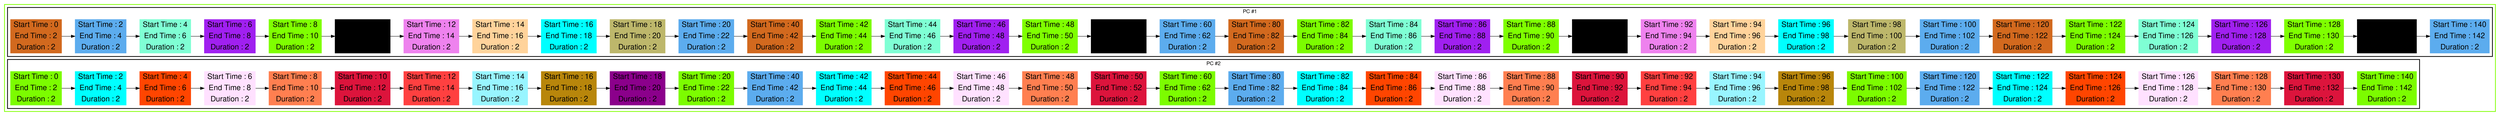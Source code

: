 digraph G {

fontname="Helvetica,Arial,sans-serif"
node [fontname="Helvetica,Arial,sans-serif"]
edge [fontname="Helvetica,Arial,sans-serif"]
graph [rankdir = "LR"];
node [fontsize = "20" shape = "ellipse"];

    subgraph cluster_Mod_0{
        color =chartreuse
        style = bold
        subgraph cluster_0{
           node [style=filled]
           color = black


            "node40" [
               label = "Start Time : 0 | End Time : 2 | Duration : 2"
               shape = "record"
               color = chocolate
            ]

            "node0" [
               label = "Start Time : 2 | End Time : 4 | Duration : 2"
               shape = "record"
               color = steelblue2
            ]

            "node12" [
               label = "Start Time : 4 | End Time : 6 | Duration : 2"
               shape = "record"
               color = aquamarine
            ]

            "node20" [
               label = "Start Time : 6 | End Time : 8 | Duration : 2"
               shape = "record"
               color = x11purple
            ]

            "node36" [
               label = "Start Time : 8 | End Time : 10 | Duration : 2"
               shape = "record"
               color = chartreuse
            ]

            "node48" [
               label = "Start Time : 10 | End Time : 12 | Duration : 2"
               shape = "record"
               color = cornflower
            ]

            "node28" [
               label = "Start Time : 12 | End Time : 14 | Duration : 2"
               shape = "record"
               color = violet
            ]

            "node32" [
               label = "Start Time : 14 | End Time : 16 | Duration : 2"
               shape = "record"
               color = burlywood1
            ]

            "node56" [
               label = "Start Time : 16 | End Time : 18 | Duration : 2"
               shape = "record"
               color = cyan
            ]

            "node60" [
               label = "Start Time : 18 | End Time : 20 | Duration : 2"
               shape = "record"
               color = darkkhaki
            ]

            "node1" [
               label = "Start Time : 20 | End Time : 22 | Duration : 2"
               shape = "record"
               color = steelblue2
            ]

            "node41" [
               label = "Start Time : 40 | End Time : 42 | Duration : 2"
               shape = "record"
               color = chocolate
            ]

            "node65" [
               label = "Start Time : 42 | End Time : 44 | Duration : 2"
               shape = "record"
               color = lawngreen
            ]

            "node13" [
               label = "Start Time : 44 | End Time : 46 | Duration : 2"
               shape = "record"
               color = aquamarine
            ]

            "node21" [
               label = "Start Time : 46 | End Time : 48 | Duration : 2"
               shape = "record"
               color = x11purple
            ]

            "node37" [
               label = "Start Time : 48 | End Time : 50 | Duration : 2"
               shape = "record"
               color = chartreuse
            ]

            "node49" [
               label = "Start Time : 50 | End Time : 52 | Duration : 2"
               shape = "record"
               color = cornflower
            ]

            "node3" [
               label = "Start Time : 60 | End Time : 62 | Duration : 2"
               shape = "record"
               color = steelblue2
            ]

            "node42" [
               label = "Start Time : 80 | End Time : 82 | Duration : 2"
               shape = "record"
               color = chocolate
            ]

            "node67" [
               label = "Start Time : 82 | End Time : 84 | Duration : 2"
               shape = "record"
               color = lawngreen
            ]

            "node14" [
               label = "Start Time : 84 | End Time : 86 | Duration : 2"
               shape = "record"
               color = aquamarine
            ]

            "node22" [
               label = "Start Time : 86 | End Time : 88 | Duration : 2"
               shape = "record"
               color = x11purple
            ]

            "node38" [
               label = "Start Time : 88 | End Time : 90 | Duration : 2"
               shape = "record"
               color = chartreuse
            ]

            "node50" [
               label = "Start Time : 90 | End Time : 92 | Duration : 2"
               shape = "record"
               color = cornflower
            ]

            "node29" [
               label = "Start Time : 92 | End Time : 94 | Duration : 2"
               shape = "record"
               color = violet
            ]

            "node33" [
               label = "Start Time : 94 | End Time : 96 | Duration : 2"
               shape = "record"
               color = burlywood1
            ]

            "node57" [
               label = "Start Time : 96 | End Time : 98 | Duration : 2"
               shape = "record"
               color = cyan
            ]

            "node61" [
               label = "Start Time : 98 | End Time : 100 | Duration : 2"
               shape = "record"
               color = darkkhaki
            ]

            "node5" [
               label = "Start Time : 100 | End Time : 102 | Duration : 2"
               shape = "record"
               color = steelblue2
            ]

            "node43" [
               label = "Start Time : 120 | End Time : 122 | Duration : 2"
               shape = "record"
               color = chocolate
            ]

            "node69" [
               label = "Start Time : 122 | End Time : 124 | Duration : 2"
               shape = "record"
               color = lawngreen
            ]

            "node15" [
               label = "Start Time : 124 | End Time : 126 | Duration : 2"
               shape = "record"
               color = aquamarine
            ]

            "node23" [
               label = "Start Time : 126 | End Time : 128 | Duration : 2"
               shape = "record"
               color = x11purple
            ]

            "node39" [
               label = "Start Time : 128 | End Time : 130 | Duration : 2"
               shape = "record"
               color = chartreuse
            ]

            "node51" [
               label = "Start Time : 130 | End Time : 132 | Duration : 2"
               shape = "record"
               color = cornflower
            ]

            "node7" [
               label = "Start Time : 140 | End Time : 142 | Duration : 2"
               shape = "record"
               color = steelblue2
            ]

            node40 -> node0 -> node12 -> node20 -> node36 -> node48 -> node28 -> node32 -> node56 -> node60 -> node1 -> node41 -> node65 -> node13 -> node21 -> node37 -> node49 -> node3 -> node42 -> node67 -> node14 -> node22 -> node38 -> node50 -> node29 -> node33 -> node57 -> node61 -> node5 -> node43 -> node69 -> node15 -> node23 -> node39 -> node51 -> node7

            label = "PC #1"

        }
        subgraph cluster_1{
           node [style=filled]
           color = black


            "node63" [
               label = "Start Time : 0 | End Time : 2 | Duration : 2"
               shape = "record"
               color = lawngreen
            ]

            "node8" [
               label = "Start Time : 2 | End Time : 4 | Duration : 2"
               shape = "record"
               color = aqua
            ]

            "node16" [
               label = "Start Time : 4 | End Time : 6 | Duration : 2"
               shape = "record"
               color = orangered1
            ]

            "node24" [
               label = "Start Time : 6 | End Time : 8 | Duration : 2"
               shape = "record"
               color = thistle1
            ]

            "node44" [
               label = "Start Time : 8 | End Time : 10 | Duration : 2"
               shape = "record"
               color = coral
            ]

            "node52" [
               label = "Start Time : 10 | End Time : 12 | Duration : 2"
               shape = "record"
               color = crimson
            ]

            "node30" [
               label = "Start Time : 12 | End Time : 14 | Duration : 2"
               shape = "record"
               color = brown1
            ]

            "node34" [
               label = "Start Time : 14 | End Time : 16 | Duration : 2"
               shape = "record"
               color = cadetblue1
            ]

            "node58" [
               label = "Start Time : 16 | End Time : 18 | Duration : 2"
               shape = "record"
               color = darkgoldenrod
            ]

            "node62" [
               label = "Start Time : 18 | End Time : 20 | Duration : 2"
               shape = "record"
               color = darkmagenta
            ]

            "node64" [
               label = "Start Time : 20 | End Time : 22 | Duration : 2"
               shape = "record"
               color = lawngreen
            ]

            "node2" [
               label = "Start Time : 40 | End Time : 42 | Duration : 2"
               shape = "record"
               color = steelblue2
            ]

            "node9" [
               label = "Start Time : 42 | End Time : 44 | Duration : 2"
               shape = "record"
               color = aqua
            ]

            "node17" [
               label = "Start Time : 44 | End Time : 46 | Duration : 2"
               shape = "record"
               color = orangered1
            ]

            "node25" [
               label = "Start Time : 46 | End Time : 48 | Duration : 2"
               shape = "record"
               color = thistle1
            ]

            "node45" [
               label = "Start Time : 48 | End Time : 50 | Duration : 2"
               shape = "record"
               color = coral
            ]

            "node53" [
               label = "Start Time : 50 | End Time : 52 | Duration : 2"
               shape = "record"
               color = crimson
            ]

            "node66" [
               label = "Start Time : 60 | End Time : 62 | Duration : 2"
               shape = "record"
               color = lawngreen
            ]

            "node4" [
               label = "Start Time : 80 | End Time : 82 | Duration : 2"
               shape = "record"
               color = steelblue2
            ]

            "node10" [
               label = "Start Time : 82 | End Time : 84 | Duration : 2"
               shape = "record"
               color = aqua
            ]

            "node18" [
               label = "Start Time : 84 | End Time : 86 | Duration : 2"
               shape = "record"
               color = orangered1
            ]

            "node26" [
               label = "Start Time : 86 | End Time : 88 | Duration : 2"
               shape = "record"
               color = thistle1
            ]

            "node46" [
               label = "Start Time : 88 | End Time : 90 | Duration : 2"
               shape = "record"
               color = coral
            ]

            "node54" [
               label = "Start Time : 90 | End Time : 92 | Duration : 2"
               shape = "record"
               color = crimson
            ]

            "node31" [
               label = "Start Time : 92 | End Time : 94 | Duration : 2"
               shape = "record"
               color = brown1
            ]

            "node35" [
               label = "Start Time : 94 | End Time : 96 | Duration : 2"
               shape = "record"
               color = cadetblue1
            ]

            "node59" [
               label = "Start Time : 96 | End Time : 98 | Duration : 2"
               shape = "record"
               color = darkgoldenrod
            ]

            "node68" [
               label = "Start Time : 100 | End Time : 102 | Duration : 2"
               shape = "record"
               color = lawngreen
            ]

            "node6" [
               label = "Start Time : 120 | End Time : 122 | Duration : 2"
               shape = "record"
               color = steelblue2
            ]

            "node11" [
               label = "Start Time : 122 | End Time : 124 | Duration : 2"
               shape = "record"
               color = aqua
            ]

            "node19" [
               label = "Start Time : 124 | End Time : 126 | Duration : 2"
               shape = "record"
               color = orangered1
            ]

            "node27" [
               label = "Start Time : 126 | End Time : 128 | Duration : 2"
               shape = "record"
               color = thistle1
            ]

            "node47" [
               label = "Start Time : 128 | End Time : 130 | Duration : 2"
               shape = "record"
               color = coral
            ]

            "node55" [
               label = "Start Time : 130 | End Time : 132 | Duration : 2"
               shape = "record"
               color = crimson
            ]

            "node70" [
               label = "Start Time : 140 | End Time : 142 | Duration : 2"
               shape = "record"
               color = lawngreen
            ]

            node63 -> node8 -> node16 -> node24 -> node44 -> node52 -> node30 -> node34 -> node58 -> node62 -> node64 -> node2 -> node9 -> node17 -> node25 -> node45 -> node53 -> node66 -> node4 -> node10 -> node18 -> node26 -> node46 -> node54 -> node31 -> node35 -> node59 -> node68 -> node6 -> node11 -> node19 -> node27 -> node47 -> node55 -> node70

            label = "PC #2"

        }
    }




}

